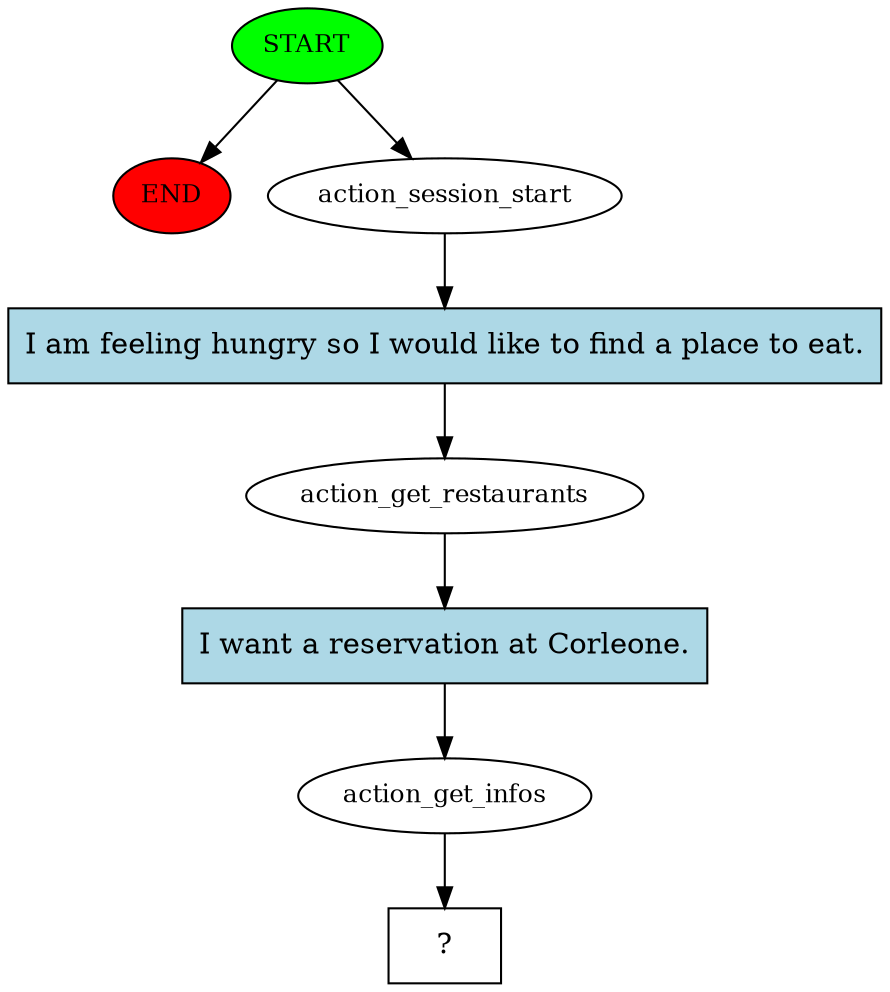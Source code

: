 digraph  {
0 [class="start active", fillcolor=green, fontsize=12, label=START, style=filled];
"-1" [class=end, fillcolor=red, fontsize=12, label=END, style=filled];
1 [class=active, fontsize=12, label=action_session_start];
2 [class=active, fontsize=12, label=action_get_restaurants];
3 [class=active, fontsize=12, label=action_get_infos];
4 [class="intent dashed active", label="  ?  ", shape=rect];
5 [class="intent active", fillcolor=lightblue, label="I am feeling hungry so I would like to find a place to eat.", shape=rect, style=filled];
6 [class="intent active", fillcolor=lightblue, label="I want a reservation at Corleone.", shape=rect, style=filled];
0 -> "-1"  [class="", key=NONE, label=""];
0 -> 1  [class=active, key=NONE, label=""];
1 -> 5  [class=active, key=0];
2 -> 6  [class=active, key=0];
3 -> 4  [class=active, key=NONE, label=""];
5 -> 2  [class=active, key=0];
6 -> 3  [class=active, key=0];
}
